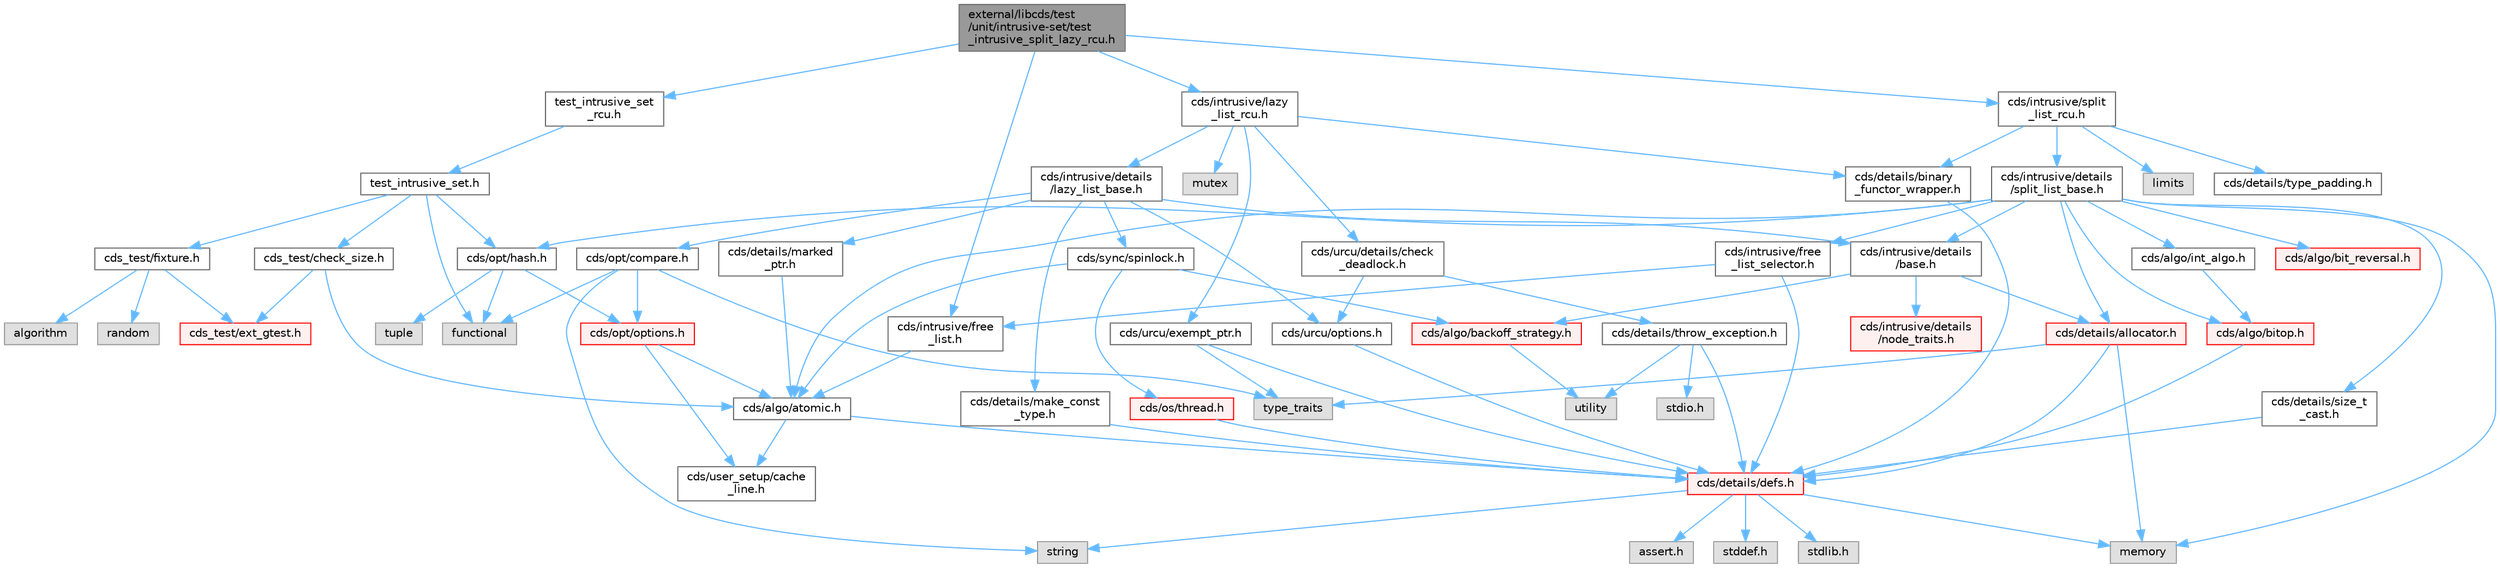 digraph "external/libcds/test/unit/intrusive-set/test_intrusive_split_lazy_rcu.h"
{
 // LATEX_PDF_SIZE
  bgcolor="transparent";
  edge [fontname=Helvetica,fontsize=10,labelfontname=Helvetica,labelfontsize=10];
  node [fontname=Helvetica,fontsize=10,shape=box,height=0.2,width=0.4];
  Node1 [id="Node000001",label="external/libcds/test\l/unit/intrusive-set/test\l_intrusive_split_lazy_rcu.h",height=0.2,width=0.4,color="gray40", fillcolor="grey60", style="filled", fontcolor="black",tooltip=" "];
  Node1 -> Node2 [id="edge1_Node000001_Node000002",color="steelblue1",style="solid",tooltip=" "];
  Node2 [id="Node000002",label="test_intrusive_set\l_rcu.h",height=0.2,width=0.4,color="grey40", fillcolor="white", style="filled",URL="$test__intrusive__set__rcu_8h.html",tooltip=" "];
  Node2 -> Node3 [id="edge2_Node000002_Node000003",color="steelblue1",style="solid",tooltip=" "];
  Node3 [id="Node000003",label="test_intrusive_set.h",height=0.2,width=0.4,color="grey40", fillcolor="white", style="filled",URL="$intrusive-set_2test__intrusive__set_8h.html",tooltip=" "];
  Node3 -> Node4 [id="edge3_Node000003_Node000004",color="steelblue1",style="solid",tooltip=" "];
  Node4 [id="Node000004",label="cds_test/check_size.h",height=0.2,width=0.4,color="grey40", fillcolor="white", style="filled",URL="$check__size_8h.html",tooltip=" "];
  Node4 -> Node5 [id="edge4_Node000004_Node000005",color="steelblue1",style="solid",tooltip=" "];
  Node5 [id="Node000005",label="cds_test/ext_gtest.h",height=0.2,width=0.4,color="red", fillcolor="#FFF0F0", style="filled",URL="$ext__gtest_8h.html",tooltip=" "];
  Node4 -> Node7 [id="edge5_Node000004_Node000007",color="steelblue1",style="solid",tooltip=" "];
  Node7 [id="Node000007",label="cds/algo/atomic.h",height=0.2,width=0.4,color="grey40", fillcolor="white", style="filled",URL="$external_2libcds_2cds_2algo_2atomic_8h.html",tooltip=" "];
  Node7 -> Node8 [id="edge6_Node000007_Node000008",color="steelblue1",style="solid",tooltip=" "];
  Node8 [id="Node000008",label="cds/details/defs.h",height=0.2,width=0.4,color="red", fillcolor="#FFF0F0", style="filled",URL="$details_2defs_8h.html",tooltip=" "];
  Node8 -> Node9 [id="edge7_Node000008_Node000009",color="steelblue1",style="solid",tooltip=" "];
  Node9 [id="Node000009",label="stddef.h",height=0.2,width=0.4,color="grey60", fillcolor="#E0E0E0", style="filled",tooltip=" "];
  Node8 -> Node10 [id="edge8_Node000008_Node000010",color="steelblue1",style="solid",tooltip=" "];
  Node10 [id="Node000010",label="stdlib.h",height=0.2,width=0.4,color="grey60", fillcolor="#E0E0E0", style="filled",tooltip=" "];
  Node8 -> Node11 [id="edge9_Node000008_Node000011",color="steelblue1",style="solid",tooltip=" "];
  Node11 [id="Node000011",label="assert.h",height=0.2,width=0.4,color="grey60", fillcolor="#E0E0E0", style="filled",tooltip=" "];
  Node8 -> Node15 [id="edge10_Node000008_Node000015",color="steelblue1",style="solid",tooltip=" "];
  Node15 [id="Node000015",label="string",height=0.2,width=0.4,color="grey60", fillcolor="#E0E0E0", style="filled",tooltip=" "];
  Node8 -> Node16 [id="edge11_Node000008_Node000016",color="steelblue1",style="solid",tooltip=" "];
  Node16 [id="Node000016",label="memory",height=0.2,width=0.4,color="grey60", fillcolor="#E0E0E0", style="filled",tooltip=" "];
  Node7 -> Node21 [id="edge12_Node000007_Node000021",color="steelblue1",style="solid",tooltip=" "];
  Node21 [id="Node000021",label="cds/user_setup/cache\l_line.h",height=0.2,width=0.4,color="grey40", fillcolor="white", style="filled",URL="$cache__line_8h.html",tooltip="Cache-line size definition"];
  Node3 -> Node22 [id="edge13_Node000003_Node000022",color="steelblue1",style="solid",tooltip=" "];
  Node22 [id="Node000022",label="cds_test/fixture.h",height=0.2,width=0.4,color="grey40", fillcolor="white", style="filled",URL="$fixture_8h.html",tooltip=" "];
  Node22 -> Node5 [id="edge14_Node000022_Node000005",color="steelblue1",style="solid",tooltip=" "];
  Node22 -> Node23 [id="edge15_Node000022_Node000023",color="steelblue1",style="solid",tooltip=" "];
  Node23 [id="Node000023",label="algorithm",height=0.2,width=0.4,color="grey60", fillcolor="#E0E0E0", style="filled",tooltip=" "];
  Node22 -> Node24 [id="edge16_Node000022_Node000024",color="steelblue1",style="solid",tooltip=" "];
  Node24 [id="Node000024",label="random",height=0.2,width=0.4,color="grey60", fillcolor="#E0E0E0", style="filled",tooltip=" "];
  Node3 -> Node25 [id="edge17_Node000003_Node000025",color="steelblue1",style="solid",tooltip=" "];
  Node25 [id="Node000025",label="cds/opt/hash.h",height=0.2,width=0.4,color="grey40", fillcolor="white", style="filled",URL="$external_2libcds_2cds_2opt_2hash_8h.html",tooltip=" "];
  Node25 -> Node26 [id="edge18_Node000025_Node000026",color="steelblue1",style="solid",tooltip=" "];
  Node26 [id="Node000026",label="tuple",height=0.2,width=0.4,color="grey60", fillcolor="#E0E0E0", style="filled",tooltip=" "];
  Node25 -> Node27 [id="edge19_Node000025_Node000027",color="steelblue1",style="solid",tooltip=" "];
  Node27 [id="Node000027",label="functional",height=0.2,width=0.4,color="grey60", fillcolor="#E0E0E0", style="filled",tooltip=" "];
  Node25 -> Node28 [id="edge20_Node000025_Node000028",color="steelblue1",style="solid",tooltip=" "];
  Node28 [id="Node000028",label="cds/opt/options.h",height=0.2,width=0.4,color="red", fillcolor="#FFF0F0", style="filled",URL="$opt_2options_8h.html",tooltip=" "];
  Node28 -> Node21 [id="edge21_Node000028_Node000021",color="steelblue1",style="solid",tooltip=" "];
  Node28 -> Node7 [id="edge22_Node000028_Node000007",color="steelblue1",style="solid",tooltip=" "];
  Node3 -> Node27 [id="edge23_Node000003_Node000027",color="steelblue1",style="solid",tooltip=" "];
  Node1 -> Node46 [id="edge24_Node000001_Node000046",color="steelblue1",style="solid",tooltip=" "];
  Node46 [id="Node000046",label="cds/intrusive/lazy\l_list_rcu.h",height=0.2,width=0.4,color="grey40", fillcolor="white", style="filled",URL="$intrusive_2lazy__list__rcu_8h.html",tooltip=" "];
  Node46 -> Node47 [id="edge25_Node000046_Node000047",color="steelblue1",style="solid",tooltip=" "];
  Node47 [id="Node000047",label="mutex",height=0.2,width=0.4,color="grey60", fillcolor="#E0E0E0", style="filled",tooltip=" "];
  Node46 -> Node48 [id="edge26_Node000046_Node000048",color="steelblue1",style="solid",tooltip=" "];
  Node48 [id="Node000048",label="cds/intrusive/details\l/lazy_list_base.h",height=0.2,width=0.4,color="grey40", fillcolor="white", style="filled",URL="$intrusive_2details_2lazy__list__base_8h.html",tooltip=" "];
  Node48 -> Node49 [id="edge27_Node000048_Node000049",color="steelblue1",style="solid",tooltip=" "];
  Node49 [id="Node000049",label="cds/intrusive/details\l/base.h",height=0.2,width=0.4,color="grey40", fillcolor="white", style="filled",URL="$external_2libcds_2cds_2intrusive_2details_2base_8h.html",tooltip=" "];
  Node49 -> Node50 [id="edge28_Node000049_Node000050",color="steelblue1",style="solid",tooltip=" "];
  Node50 [id="Node000050",label="cds/intrusive/details\l/node_traits.h",height=0.2,width=0.4,color="red", fillcolor="#FFF0F0", style="filled",URL="$node__traits_8h.html",tooltip=" "];
  Node49 -> Node52 [id="edge29_Node000049_Node000052",color="steelblue1",style="solid",tooltip=" "];
  Node52 [id="Node000052",label="cds/details/allocator.h",height=0.2,width=0.4,color="red", fillcolor="#FFF0F0", style="filled",URL="$external_2libcds_2cds_2details_2allocator_8h.html",tooltip=" "];
  Node52 -> Node53 [id="edge30_Node000052_Node000053",color="steelblue1",style="solid",tooltip=" "];
  Node53 [id="Node000053",label="type_traits",height=0.2,width=0.4,color="grey60", fillcolor="#E0E0E0", style="filled",tooltip=" "];
  Node52 -> Node16 [id="edge31_Node000052_Node000016",color="steelblue1",style="solid",tooltip=" "];
  Node52 -> Node8 [id="edge32_Node000052_Node000008",color="steelblue1",style="solid",tooltip=" "];
  Node49 -> Node54 [id="edge33_Node000049_Node000054",color="steelblue1",style="solid",tooltip=" "];
  Node54 [id="Node000054",label="cds/algo/backoff_strategy.h",height=0.2,width=0.4,color="red", fillcolor="#FFF0F0", style="filled",URL="$backoff__strategy_8h.html",tooltip=" "];
  Node54 -> Node45 [id="edge34_Node000054_Node000045",color="steelblue1",style="solid",tooltip=" "];
  Node45 [id="Node000045",label="utility",height=0.2,width=0.4,color="grey60", fillcolor="#E0E0E0", style="filled",tooltip=" "];
  Node48 -> Node58 [id="edge35_Node000048_Node000058",color="steelblue1",style="solid",tooltip=" "];
  Node58 [id="Node000058",label="cds/opt/compare.h",height=0.2,width=0.4,color="grey40", fillcolor="white", style="filled",URL="$external_2libcds_2cds_2opt_2compare_8h.html",tooltip=" "];
  Node58 -> Node53 [id="edge36_Node000058_Node000053",color="steelblue1",style="solid",tooltip=" "];
  Node58 -> Node27 [id="edge37_Node000058_Node000027",color="steelblue1",style="solid",tooltip=" "];
  Node58 -> Node15 [id="edge38_Node000058_Node000015",color="steelblue1",style="solid",tooltip=" "];
  Node58 -> Node28 [id="edge39_Node000058_Node000028",color="steelblue1",style="solid",tooltip=" "];
  Node48 -> Node59 [id="edge40_Node000048_Node000059",color="steelblue1",style="solid",tooltip=" "];
  Node59 [id="Node000059",label="cds/details/marked\l_ptr.h",height=0.2,width=0.4,color="grey40", fillcolor="white", style="filled",URL="$marked__ptr_8h.html",tooltip=" "];
  Node59 -> Node7 [id="edge41_Node000059_Node000007",color="steelblue1",style="solid",tooltip=" "];
  Node48 -> Node60 [id="edge42_Node000048_Node000060",color="steelblue1",style="solid",tooltip=" "];
  Node60 [id="Node000060",label="cds/details/make_const\l_type.h",height=0.2,width=0.4,color="grey40", fillcolor="white", style="filled",URL="$make__const__type_8h.html",tooltip=" "];
  Node60 -> Node8 [id="edge43_Node000060_Node000008",color="steelblue1",style="solid",tooltip=" "];
  Node48 -> Node61 [id="edge44_Node000048_Node000061",color="steelblue1",style="solid",tooltip=" "];
  Node61 [id="Node000061",label="cds/sync/spinlock.h",height=0.2,width=0.4,color="grey40", fillcolor="white", style="filled",URL="$sync_2spinlock_8h.html",tooltip=" "];
  Node61 -> Node7 [id="edge45_Node000061_Node000007",color="steelblue1",style="solid",tooltip=" "];
  Node61 -> Node62 [id="edge46_Node000061_Node000062",color="steelblue1",style="solid",tooltip=" "];
  Node62 [id="Node000062",label="cds/os/thread.h",height=0.2,width=0.4,color="red", fillcolor="#FFF0F0", style="filled",URL="$cds_2os_2thread_8h.html",tooltip=" "];
  Node62 -> Node8 [id="edge47_Node000062_Node000008",color="steelblue1",style="solid",tooltip=" "];
  Node61 -> Node54 [id="edge48_Node000061_Node000054",color="steelblue1",style="solid",tooltip=" "];
  Node48 -> Node65 [id="edge49_Node000048_Node000065",color="steelblue1",style="solid",tooltip=" "];
  Node65 [id="Node000065",label="cds/urcu/options.h",height=0.2,width=0.4,color="grey40", fillcolor="white", style="filled",URL="$urcu_2options_8h.html",tooltip=" "];
  Node65 -> Node8 [id="edge50_Node000065_Node000008",color="steelblue1",style="solid",tooltip=" "];
  Node46 -> Node66 [id="edge51_Node000046_Node000066",color="steelblue1",style="solid",tooltip=" "];
  Node66 [id="Node000066",label="cds/urcu/details/check\l_deadlock.h",height=0.2,width=0.4,color="grey40", fillcolor="white", style="filled",URL="$check__deadlock_8h.html",tooltip=" "];
  Node66 -> Node65 [id="edge52_Node000066_Node000065",color="steelblue1",style="solid",tooltip=" "];
  Node66 -> Node43 [id="edge53_Node000066_Node000043",color="steelblue1",style="solid",tooltip=" "];
  Node43 [id="Node000043",label="cds/details/throw_exception.h",height=0.2,width=0.4,color="grey40", fillcolor="white", style="filled",URL="$throw__exception_8h.html",tooltip=" "];
  Node43 -> Node8 [id="edge54_Node000043_Node000008",color="steelblue1",style="solid",tooltip=" "];
  Node43 -> Node44 [id="edge55_Node000043_Node000044",color="steelblue1",style="solid",tooltip=" "];
  Node44 [id="Node000044",label="stdio.h",height=0.2,width=0.4,color="grey60", fillcolor="#E0E0E0", style="filled",tooltip=" "];
  Node43 -> Node45 [id="edge56_Node000043_Node000045",color="steelblue1",style="solid",tooltip=" "];
  Node46 -> Node67 [id="edge57_Node000046_Node000067",color="steelblue1",style="solid",tooltip=" "];
  Node67 [id="Node000067",label="cds/details/binary\l_functor_wrapper.h",height=0.2,width=0.4,color="grey40", fillcolor="white", style="filled",URL="$binary__functor__wrapper_8h.html",tooltip=" "];
  Node67 -> Node8 [id="edge58_Node000067_Node000008",color="steelblue1",style="solid",tooltip=" "];
  Node46 -> Node68 [id="edge59_Node000046_Node000068",color="steelblue1",style="solid",tooltip=" "];
  Node68 [id="Node000068",label="cds/urcu/exempt_ptr.h",height=0.2,width=0.4,color="grey40", fillcolor="white", style="filled",URL="$exempt__ptr_8h.html",tooltip=" "];
  Node68 -> Node53 [id="edge60_Node000068_Node000053",color="steelblue1",style="solid",tooltip=" "];
  Node68 -> Node8 [id="edge61_Node000068_Node000008",color="steelblue1",style="solid",tooltip=" "];
  Node1 -> Node69 [id="edge62_Node000001_Node000069",color="steelblue1",style="solid",tooltip=" "];
  Node69 [id="Node000069",label="cds/intrusive/split\l_list_rcu.h",height=0.2,width=0.4,color="grey40", fillcolor="white", style="filled",URL="$split__list__rcu_8h.html",tooltip=" "];
  Node69 -> Node70 [id="edge63_Node000069_Node000070",color="steelblue1",style="solid",tooltip=" "];
  Node70 [id="Node000070",label="limits",height=0.2,width=0.4,color="grey60", fillcolor="#E0E0E0", style="filled",tooltip=" "];
  Node69 -> Node71 [id="edge64_Node000069_Node000071",color="steelblue1",style="solid",tooltip=" "];
  Node71 [id="Node000071",label="cds/intrusive/details\l/split_list_base.h",height=0.2,width=0.4,color="grey40", fillcolor="white", style="filled",URL="$intrusive_2details_2split__list__base_8h.html",tooltip=" "];
  Node71 -> Node49 [id="edge65_Node000071_Node000049",color="steelblue1",style="solid",tooltip=" "];
  Node71 -> Node7 [id="edge66_Node000071_Node000007",color="steelblue1",style="solid",tooltip=" "];
  Node71 -> Node72 [id="edge67_Node000071_Node000072",color="steelblue1",style="solid",tooltip=" "];
  Node72 [id="Node000072",label="cds/algo/bit_reversal.h",height=0.2,width=0.4,color="red", fillcolor="#FFF0F0", style="filled",URL="$bit__reversal_8h.html",tooltip=" "];
  Node71 -> Node52 [id="edge68_Node000071_Node000052",color="steelblue1",style="solid",tooltip=" "];
  Node71 -> Node36 [id="edge69_Node000071_Node000036",color="steelblue1",style="solid",tooltip=" "];
  Node36 [id="Node000036",label="cds/algo/int_algo.h",height=0.2,width=0.4,color="grey40", fillcolor="white", style="filled",URL="$int__algo_8h.html",tooltip=" "];
  Node36 -> Node37 [id="edge70_Node000036_Node000037",color="steelblue1",style="solid",tooltip=" "];
  Node37 [id="Node000037",label="cds/algo/bitop.h",height=0.2,width=0.4,color="red", fillcolor="#FFF0F0", style="filled",URL="$algo_2bitop_8h.html",tooltip=" "];
  Node37 -> Node8 [id="edge71_Node000037_Node000008",color="steelblue1",style="solid",tooltip=" "];
  Node71 -> Node37 [id="edge72_Node000071_Node000037",color="steelblue1",style="solid",tooltip=" "];
  Node71 -> Node25 [id="edge73_Node000071_Node000025",color="steelblue1",style="solid",tooltip=" "];
  Node71 -> Node74 [id="edge74_Node000071_Node000074",color="steelblue1",style="solid",tooltip=" "];
  Node74 [id="Node000074",label="cds/intrusive/free\l_list_selector.h",height=0.2,width=0.4,color="grey40", fillcolor="white", style="filled",URL="$free__list__selector_8h.html",tooltip=" "];
  Node74 -> Node8 [id="edge75_Node000074_Node000008",color="steelblue1",style="solid",tooltip=" "];
  Node74 -> Node75 [id="edge76_Node000074_Node000075",color="steelblue1",style="solid",tooltip=" "];
  Node75 [id="Node000075",label="cds/intrusive/free\l_list.h",height=0.2,width=0.4,color="grey40", fillcolor="white", style="filled",URL="$free__list_8h.html",tooltip=" "];
  Node75 -> Node7 [id="edge77_Node000075_Node000007",color="steelblue1",style="solid",tooltip=" "];
  Node71 -> Node76 [id="edge78_Node000071_Node000076",color="steelblue1",style="solid",tooltip=" "];
  Node76 [id="Node000076",label="cds/details/size_t\l_cast.h",height=0.2,width=0.4,color="grey40", fillcolor="white", style="filled",URL="$size__t__cast_8h.html",tooltip=" "];
  Node76 -> Node8 [id="edge79_Node000076_Node000008",color="steelblue1",style="solid",tooltip=" "];
  Node71 -> Node16 [id="edge80_Node000071_Node000016",color="steelblue1",style="solid",tooltip=" "];
  Node69 -> Node67 [id="edge81_Node000069_Node000067",color="steelblue1",style="solid",tooltip=" "];
  Node69 -> Node77 [id="edge82_Node000069_Node000077",color="steelblue1",style="solid",tooltip=" "];
  Node77 [id="Node000077",label="cds/details/type_padding.h",height=0.2,width=0.4,color="grey40", fillcolor="white", style="filled",URL="$type__padding_8h.html",tooltip=" "];
  Node1 -> Node75 [id="edge83_Node000001_Node000075",color="steelblue1",style="solid",tooltip=" "];
}
